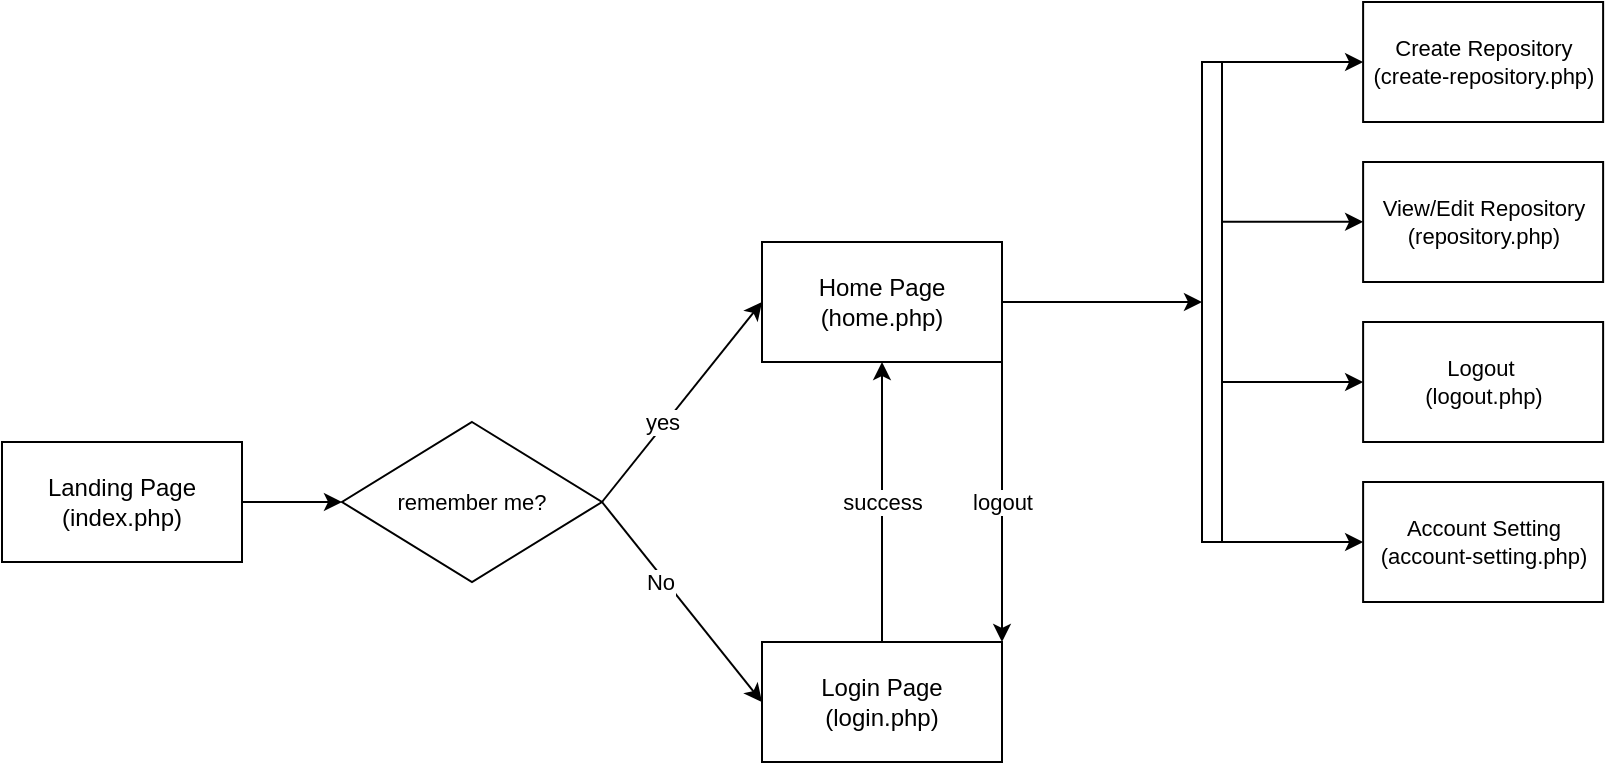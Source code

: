 <mxfile>
    <diagram id="HdG9q-_7CEFRkqEDtFFe" name="Page-1">
        <mxGraphModel dx="1385" dy="912" grid="1" gridSize="10" guides="1" tooltips="1" connect="1" arrows="1" fold="1" page="1" pageScale="1" pageWidth="850" pageHeight="1100" math="0" shadow="0">
            <root>
                <mxCell id="0"/>
                <mxCell id="1" parent="0"/>
                <mxCell id="9" style="edgeStyle=none;shape=connector;rounded=1;html=1;exitX=1;exitY=0.5;exitDx=0;exitDy=0;entryX=0;entryY=0.5;entryDx=0;entryDy=0;labelBackgroundColor=default;strokeColor=default;fontFamily=Helvetica;fontSize=11;fontColor=default;endArrow=classic;" parent="1" source="2" target="7" edge="1">
                    <mxGeometry relative="1" as="geometry"/>
                </mxCell>
                <mxCell id="2" value="Landing Page&lt;br&gt;(index.php)" style="rounded=0;whiteSpace=wrap;html=1;" parent="1" vertex="1">
                    <mxGeometry x="40" y="350" width="120" height="60" as="geometry"/>
                </mxCell>
                <mxCell id="26" style="edgeStyle=none;shape=connector;rounded=1;html=1;exitX=1;exitY=0.5;exitDx=0;exitDy=0;labelBackgroundColor=default;strokeColor=default;fontFamily=Helvetica;fontSize=11;fontColor=default;endArrow=classic;" parent="1" source="4" target="25" edge="1">
                    <mxGeometry relative="1" as="geometry"/>
                </mxCell>
                <mxCell id="39" style="edgeStyle=none;shape=connector;rounded=1;html=1;exitX=1;exitY=1;exitDx=0;exitDy=0;entryX=1;entryY=0;entryDx=0;entryDy=0;labelBackgroundColor=default;strokeColor=default;fontFamily=Helvetica;fontSize=11;fontColor=default;endArrow=classic;" parent="1" source="4" target="11" edge="1">
                    <mxGeometry relative="1" as="geometry"/>
                </mxCell>
                <mxCell id="40" value="logout" style="edgeLabel;html=1;align=center;verticalAlign=middle;resizable=0;points=[];fontSize=11;fontFamily=Helvetica;fontColor=default;" parent="39" vertex="1" connectable="0">
                    <mxGeometry x="0.187" y="-1" relative="1" as="geometry">
                        <mxPoint x="1" y="-13" as="offset"/>
                    </mxGeometry>
                </mxCell>
                <mxCell id="4" value="Home Page&lt;br&gt;(home.php)" style="rounded=0;whiteSpace=wrap;html=1;" parent="1" vertex="1">
                    <mxGeometry x="420" y="250" width="120" height="60" as="geometry"/>
                </mxCell>
                <mxCell id="12" style="edgeStyle=none;shape=connector;rounded=1;html=1;exitX=1;exitY=0.5;exitDx=0;exitDy=0;entryX=0;entryY=0.5;entryDx=0;entryDy=0;labelBackgroundColor=default;strokeColor=default;fontFamily=Helvetica;fontSize=11;fontColor=default;endArrow=classic;" parent="1" source="7" target="11" edge="1">
                    <mxGeometry relative="1" as="geometry"/>
                </mxCell>
                <mxCell id="13" value="No" style="edgeLabel;html=1;align=center;verticalAlign=middle;resizable=0;points=[];fontSize=11;fontFamily=Helvetica;fontColor=default;" parent="12" vertex="1" connectable="0">
                    <mxGeometry x="-0.237" y="-2" relative="1" as="geometry">
                        <mxPoint as="offset"/>
                    </mxGeometry>
                </mxCell>
                <mxCell id="16" style="edgeStyle=none;shape=connector;rounded=1;html=1;exitX=1;exitY=0.5;exitDx=0;exitDy=0;entryX=0;entryY=0.5;entryDx=0;entryDy=0;labelBackgroundColor=default;strokeColor=default;fontFamily=Helvetica;fontSize=11;fontColor=default;endArrow=classic;" parent="1" source="7" target="4" edge="1">
                    <mxGeometry relative="1" as="geometry"/>
                </mxCell>
                <mxCell id="17" value="yes" style="edgeLabel;html=1;align=center;verticalAlign=middle;resizable=0;points=[];fontSize=11;fontFamily=Helvetica;fontColor=default;" parent="16" vertex="1" connectable="0">
                    <mxGeometry x="-0.212" y="2" relative="1" as="geometry">
                        <mxPoint as="offset"/>
                    </mxGeometry>
                </mxCell>
                <mxCell id="7" value="remember me?" style="rhombus;whiteSpace=wrap;html=1;fontFamily=Helvetica;fontSize=11;fontColor=default;" parent="1" vertex="1">
                    <mxGeometry x="210" y="340" width="130" height="80" as="geometry"/>
                </mxCell>
                <mxCell id="14" style="edgeStyle=none;shape=connector;rounded=1;html=1;exitX=0.5;exitY=0;exitDx=0;exitDy=0;entryX=0.5;entryY=1;entryDx=0;entryDy=0;labelBackgroundColor=default;strokeColor=default;fontFamily=Helvetica;fontSize=11;fontColor=default;endArrow=classic;" parent="1" source="11" target="4" edge="1">
                    <mxGeometry relative="1" as="geometry"/>
                </mxCell>
                <mxCell id="36" value="success" style="edgeLabel;html=1;align=center;verticalAlign=middle;resizable=0;points=[];fontSize=11;fontFamily=Helvetica;fontColor=default;" parent="14" vertex="1" connectable="0">
                    <mxGeometry x="-0.355" y="1" relative="1" as="geometry">
                        <mxPoint x="1" y="-25" as="offset"/>
                    </mxGeometry>
                </mxCell>
                <mxCell id="11" value="Login Page&lt;br&gt;(login.php)" style="rounded=0;whiteSpace=wrap;html=1;" parent="1" vertex="1">
                    <mxGeometry x="420" y="450" width="120" height="60" as="geometry"/>
                </mxCell>
                <mxCell id="22" value="Create Repository&lt;br&gt;(create-repository.php)" style="rounded=0;whiteSpace=wrap;html=1;fontFamily=Helvetica;fontSize=11;fontColor=default;" parent="1" vertex="1">
                    <mxGeometry x="720.56" y="130" width="120" height="60" as="geometry"/>
                </mxCell>
                <mxCell id="27" style="edgeStyle=none;shape=connector;rounded=1;html=1;exitX=0.944;exitY=0.125;exitDx=0;exitDy=0;entryX=0;entryY=0.5;entryDx=0;entryDy=0;labelBackgroundColor=default;strokeColor=default;fontFamily=Helvetica;fontSize=11;fontColor=default;endArrow=classic;exitPerimeter=0;" parent="1" target="22" edge="1">
                    <mxGeometry relative="1" as="geometry">
                        <mxPoint x="650" y="160" as="sourcePoint"/>
                    </mxGeometry>
                </mxCell>
                <mxCell id="25" value="" style="rounded=0;whiteSpace=wrap;html=1;fontFamily=Helvetica;fontSize=11;fontColor=default;" parent="1" vertex="1">
                    <mxGeometry x="640" y="160" width="10" height="240" as="geometry"/>
                </mxCell>
                <mxCell id="28" value="View/Edit Repository&lt;br&gt;(repository.php)" style="rounded=0;whiteSpace=wrap;html=1;fontFamily=Helvetica;fontSize=11;fontColor=default;" parent="1" vertex="1">
                    <mxGeometry x="720.56" y="210" width="120" height="60" as="geometry"/>
                </mxCell>
                <mxCell id="30" style="edgeStyle=none;shape=connector;rounded=1;html=1;exitX=1;exitY=0.25;exitDx=0;exitDy=0;entryX=0;entryY=0.5;entryDx=0;entryDy=0;labelBackgroundColor=default;strokeColor=default;fontFamily=Helvetica;fontSize=11;fontColor=default;endArrow=classic;" parent="1" target="31" edge="1">
                    <mxGeometry relative="1" as="geometry">
                        <mxPoint x="650" y="320" as="sourcePoint"/>
                    </mxGeometry>
                </mxCell>
                <mxCell id="31" value="Logout&amp;nbsp;&lt;br&gt;(logout.php)" style="rounded=0;whiteSpace=wrap;html=1;fontFamily=Helvetica;fontSize=11;fontColor=default;" parent="1" vertex="1">
                    <mxGeometry x="720.56" y="290" width="120" height="60" as="geometry"/>
                </mxCell>
                <mxCell id="32" style="edgeStyle=none;shape=connector;rounded=1;html=1;exitX=1;exitY=0.25;exitDx=0;exitDy=0;entryX=0;entryY=0.5;entryDx=0;entryDy=0;labelBackgroundColor=default;strokeColor=default;fontFamily=Helvetica;fontSize=11;fontColor=default;endArrow=classic;" parent="1" target="33" edge="1">
                    <mxGeometry relative="1" as="geometry">
                        <mxPoint x="650" y="400" as="sourcePoint"/>
                    </mxGeometry>
                </mxCell>
                <mxCell id="33" value="Account Setting&lt;br&gt;(account-setting.php)" style="rounded=0;whiteSpace=wrap;html=1;fontFamily=Helvetica;fontSize=11;fontColor=default;" parent="1" vertex="1">
                    <mxGeometry x="720.56" y="370" width="120" height="60" as="geometry"/>
                </mxCell>
                <mxCell id="35" style="edgeStyle=none;shape=connector;rounded=1;html=1;exitX=0.944;exitY=0.125;exitDx=0;exitDy=0;entryX=0;entryY=0.5;entryDx=0;entryDy=0;labelBackgroundColor=default;strokeColor=default;fontFamily=Helvetica;fontSize=11;fontColor=default;endArrow=classic;exitPerimeter=0;" parent="1" edge="1">
                    <mxGeometry relative="1" as="geometry">
                        <mxPoint x="650.0" y="239.89" as="sourcePoint"/>
                        <mxPoint x="720.56" y="239.89" as="targetPoint"/>
                    </mxGeometry>
                </mxCell>
            </root>
        </mxGraphModel>
    </diagram>
</mxfile>